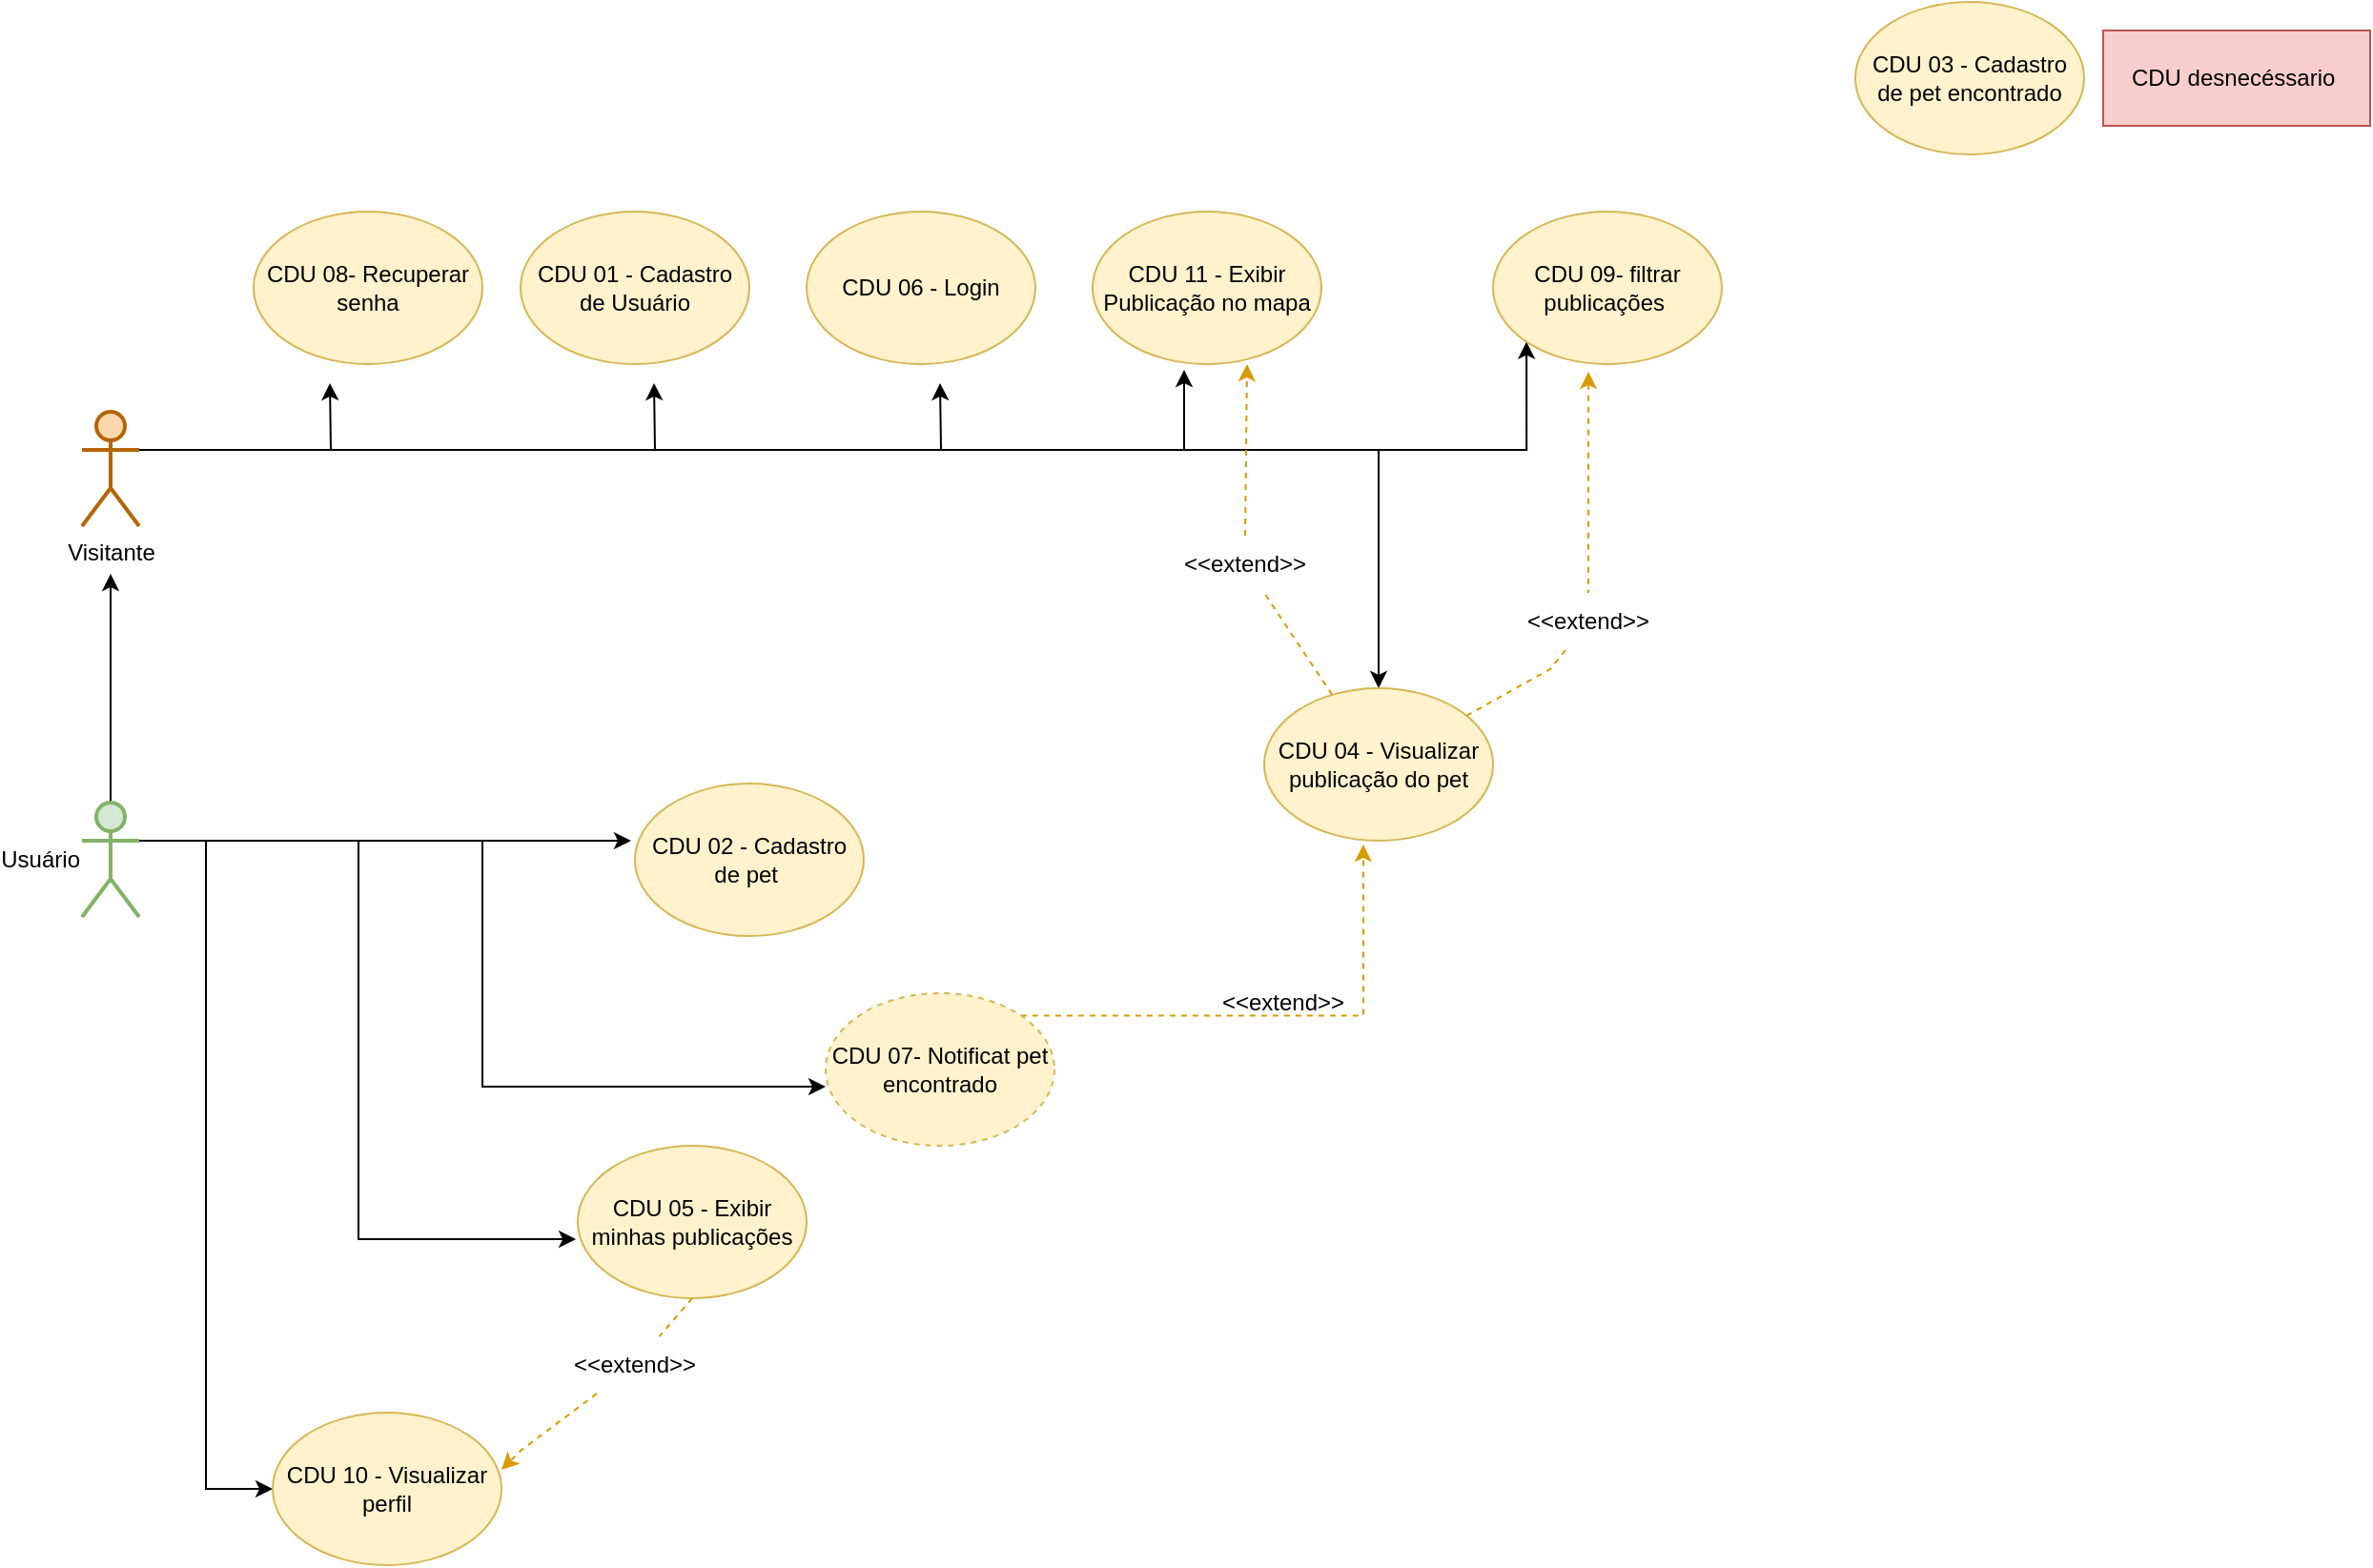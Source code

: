 <mxfile version="15.9.1" type="device" pages="2"><diagram id="z7JyMSFQmfS_qwPDlq6Y" name="Page-1"><mxGraphModel dx="1422" dy="1963" grid="1" gridSize="10" guides="1" tooltips="1" connect="1" arrows="1" fold="1" page="1" pageScale="1" pageWidth="827" pageHeight="1169" math="0" shadow="0"><root><mxCell id="0"/><mxCell id="1" parent="0"/><mxCell id="yl7sJeTx0SqxA53W-5xn-14" style="edgeStyle=orthogonalEdgeStyle;rounded=0;orthogonalLoop=1;jettySize=auto;html=1;exitX=0.5;exitY=0;exitDx=0;exitDy=0;exitPerimeter=0;" edge="1" parent="1" source="5Dx5eCTrU1lzqCMq_0DL-1"><mxGeometry relative="1" as="geometry"><mxPoint x="145" y="230" as="targetPoint"/></mxGeometry></mxCell><mxCell id="yl7sJeTx0SqxA53W-5xn-26" style="edgeStyle=orthogonalEdgeStyle;rounded=0;orthogonalLoop=1;jettySize=auto;html=1;exitX=1;exitY=0.333;exitDx=0;exitDy=0;exitPerimeter=0;entryX=-0.017;entryY=0.375;entryDx=0;entryDy=0;entryPerimeter=0;" edge="1" parent="1" source="5Dx5eCTrU1lzqCMq_0DL-1" target="5Dx5eCTrU1lzqCMq_0DL-12"><mxGeometry relative="1" as="geometry"><mxPoint x="400" y="380" as="targetPoint"/></mxGeometry></mxCell><mxCell id="yl7sJeTx0SqxA53W-5xn-28" style="edgeStyle=orthogonalEdgeStyle;rounded=0;orthogonalLoop=1;jettySize=auto;html=1;exitX=1;exitY=0.333;exitDx=0;exitDy=0;exitPerimeter=0;entryX=0;entryY=0.613;entryDx=0;entryDy=0;entryPerimeter=0;" edge="1" parent="1" source="5Dx5eCTrU1lzqCMq_0DL-1" target="5Dx5eCTrU1lzqCMq_0DL-18"><mxGeometry relative="1" as="geometry"/></mxCell><mxCell id="yl7sJeTx0SqxA53W-5xn-29" style="edgeStyle=orthogonalEdgeStyle;rounded=0;orthogonalLoop=1;jettySize=auto;html=1;exitX=1;exitY=0.333;exitDx=0;exitDy=0;exitPerimeter=0;entryX=-0.008;entryY=0.613;entryDx=0;entryDy=0;entryPerimeter=0;" edge="1" parent="1" source="5Dx5eCTrU1lzqCMq_0DL-1" target="5Dx5eCTrU1lzqCMq_0DL-17"><mxGeometry relative="1" as="geometry"/></mxCell><mxCell id="yl7sJeTx0SqxA53W-5xn-30" style="edgeStyle=orthogonalEdgeStyle;rounded=0;orthogonalLoop=1;jettySize=auto;html=1;exitX=1;exitY=0.333;exitDx=0;exitDy=0;exitPerimeter=0;entryX=0;entryY=0.5;entryDx=0;entryDy=0;" edge="1" parent="1" source="5Dx5eCTrU1lzqCMq_0DL-1" target="5Dx5eCTrU1lzqCMq_0DL-24"><mxGeometry relative="1" as="geometry"/></mxCell><mxCell id="5Dx5eCTrU1lzqCMq_0DL-1" value="Usuário&lt;br&gt;" style="shape=umlActor;verticalLabelPosition=middle;verticalAlign=middle;html=1;outlineConnect=0;align=right;labelPosition=left;strokeWidth=2;fillColor=#d5e8d4;strokeColor=#82b366;" parent="1" vertex="1"><mxGeometry x="130" y="350" width="30" height="60" as="geometry"/></mxCell><mxCell id="yl7sJeTx0SqxA53W-5xn-15" style="edgeStyle=orthogonalEdgeStyle;rounded=0;orthogonalLoop=1;jettySize=auto;html=1;exitX=1;exitY=0.333;exitDx=0;exitDy=0;exitPerimeter=0;" edge="1" parent="1" source="5Dx5eCTrU1lzqCMq_0DL-4"><mxGeometry relative="1" as="geometry"><mxPoint x="260" y="130" as="targetPoint"/></mxGeometry></mxCell><mxCell id="yl7sJeTx0SqxA53W-5xn-16" style="edgeStyle=orthogonalEdgeStyle;rounded=0;orthogonalLoop=1;jettySize=auto;html=1;exitX=1;exitY=0.333;exitDx=0;exitDy=0;exitPerimeter=0;" edge="1" parent="1" source="5Dx5eCTrU1lzqCMq_0DL-4"><mxGeometry relative="1" as="geometry"><mxPoint x="430" y="130" as="targetPoint"/></mxGeometry></mxCell><mxCell id="yl7sJeTx0SqxA53W-5xn-17" style="edgeStyle=orthogonalEdgeStyle;rounded=0;orthogonalLoop=1;jettySize=auto;html=1;exitX=1;exitY=0.333;exitDx=0;exitDy=0;exitPerimeter=0;" edge="1" parent="1" source="5Dx5eCTrU1lzqCMq_0DL-4"><mxGeometry relative="1" as="geometry"><mxPoint x="580" y="130" as="targetPoint"/></mxGeometry></mxCell><mxCell id="yl7sJeTx0SqxA53W-5xn-18" style="edgeStyle=orthogonalEdgeStyle;rounded=0;orthogonalLoop=1;jettySize=auto;html=1;exitX=1;exitY=0.333;exitDx=0;exitDy=0;exitPerimeter=0;entryX=0.4;entryY=1.038;entryDx=0;entryDy=0;entryPerimeter=0;" edge="1" parent="1" source="5Dx5eCTrU1lzqCMq_0DL-4" target="5Dx5eCTrU1lzqCMq_0DL-50"><mxGeometry relative="1" as="geometry"/></mxCell><mxCell id="yl7sJeTx0SqxA53W-5xn-23" style="edgeStyle=orthogonalEdgeStyle;rounded=0;orthogonalLoop=1;jettySize=auto;html=1;exitX=1;exitY=0.333;exitDx=0;exitDy=0;exitPerimeter=0;" edge="1" parent="1" source="5Dx5eCTrU1lzqCMq_0DL-4" target="5Dx5eCTrU1lzqCMq_0DL-14"><mxGeometry relative="1" as="geometry"><mxPoint x="840" y="270" as="targetPoint"/></mxGeometry></mxCell><mxCell id="yl7sJeTx0SqxA53W-5xn-25" style="edgeStyle=orthogonalEdgeStyle;rounded=0;orthogonalLoop=1;jettySize=auto;html=1;exitX=1;exitY=0.333;exitDx=0;exitDy=0;exitPerimeter=0;entryX=0;entryY=1;entryDx=0;entryDy=0;" edge="1" parent="1" source="5Dx5eCTrU1lzqCMq_0DL-4" target="5Dx5eCTrU1lzqCMq_0DL-23"><mxGeometry relative="1" as="geometry"/></mxCell><mxCell id="5Dx5eCTrU1lzqCMq_0DL-4" value="Visitante" style="shape=umlActor;verticalLabelPosition=bottom;verticalAlign=top;html=1;outlineConnect=0;strokeWidth=2;fillColor=#fad7ac;strokeColor=#b46504;" parent="1" vertex="1"><mxGeometry x="130" y="145" width="30" height="60" as="geometry"/></mxCell><mxCell id="5Dx5eCTrU1lzqCMq_0DL-11" value="CDU 01 - Cadastro de Usuário" style="ellipse;whiteSpace=wrap;html=1;fillColor=#fff2cc;strokeColor=#d6b656;" parent="1" vertex="1"><mxGeometry x="360" y="40" width="120" height="80" as="geometry"/></mxCell><mxCell id="5Dx5eCTrU1lzqCMq_0DL-12" value="CDU 02 - Cadastro de pet&amp;nbsp;" style="ellipse;whiteSpace=wrap;html=1;fillColor=#fff2cc;strokeColor=#d6b656;" parent="1" vertex="1"><mxGeometry x="420" y="340" width="120" height="80" as="geometry"/></mxCell><mxCell id="5Dx5eCTrU1lzqCMq_0DL-13" value="CDU 03 - Cadastro de pet encontrado" style="ellipse;whiteSpace=wrap;html=1;fillColor=#fff2cc;strokeColor=#d6b656;" parent="1" vertex="1"><mxGeometry x="1060" y="-70" width="120" height="80" as="geometry"/></mxCell><mxCell id="5Dx5eCTrU1lzqCMq_0DL-61" style="edgeStyle=none;rounded=0;orthogonalLoop=1;jettySize=auto;html=1;startArrow=none;startFill=0;endArrow=classic;endFill=1;entryX=0.675;entryY=1;entryDx=0;entryDy=0;dashed=1;fillColor=#ffe6cc;strokeColor=#d79b00;exitX=0.5;exitY=0;exitDx=0;exitDy=0;entryPerimeter=0;" parent="1" source="5Dx5eCTrU1lzqCMq_0DL-62" target="5Dx5eCTrU1lzqCMq_0DL-50" edge="1"><mxGeometry relative="1" as="geometry"><mxPoint x="330" y="560" as="targetPoint"/><mxPoint x="740" y="180" as="sourcePoint"/><Array as="points"/></mxGeometry></mxCell><mxCell id="5Dx5eCTrU1lzqCMq_0DL-14" value="CDU 04 - Visualizar publicação do pet&lt;br&gt;" style="ellipse;whiteSpace=wrap;html=1;fillColor=#fff2cc;strokeColor=#d6b656;" parent="1" vertex="1"><mxGeometry x="750" y="290" width="120" height="80" as="geometry"/></mxCell><mxCell id="5Dx5eCTrU1lzqCMq_0DL-16" value="CDU 06 - Login" style="ellipse;whiteSpace=wrap;html=1;fillColor=#fff2cc;strokeColor=#d6b656;" parent="1" vertex="1"><mxGeometry x="510" y="40" width="120" height="80" as="geometry"/></mxCell><mxCell id="5Dx5eCTrU1lzqCMq_0DL-63" style="edgeStyle=none;rounded=0;orthogonalLoop=1;jettySize=auto;html=1;dashed=1;startArrow=none;startFill=0;endArrow=classic;endFill=1;fillColor=#ffe6cc;strokeColor=#d79b00;" parent="1" source="5Dx5eCTrU1lzqCMq_0DL-26" edge="1"><mxGeometry relative="1" as="geometry"><mxPoint x="350" y="700" as="targetPoint"/><Array as="points"><mxPoint x="360" y="690"/></Array></mxGeometry></mxCell><mxCell id="5Dx5eCTrU1lzqCMq_0DL-17" value="CDU 05 - Exibir minhas publicações" style="ellipse;whiteSpace=wrap;html=1;fillColor=#fff2cc;strokeColor=#d6b656;" parent="1" vertex="1"><mxGeometry x="390" y="530" width="120" height="80" as="geometry"/></mxCell><mxCell id="yl7sJeTx0SqxA53W-5xn-22" style="edgeStyle=orthogonalEdgeStyle;rounded=0;orthogonalLoop=1;jettySize=auto;html=1;exitX=1;exitY=0;exitDx=0;exitDy=0;entryX=0.433;entryY=1.025;entryDx=0;entryDy=0;entryPerimeter=0;dashed=1;fillColor=#ffe6cc;strokeColor=#d79b00;" edge="1" parent="1" source="5Dx5eCTrU1lzqCMq_0DL-18" target="5Dx5eCTrU1lzqCMq_0DL-14"><mxGeometry relative="1" as="geometry"/></mxCell><mxCell id="5Dx5eCTrU1lzqCMq_0DL-18" value="CDU 07- Notificat pet encontrado" style="ellipse;whiteSpace=wrap;html=1;fillColor=#fff2cc;strokeColor=#d6b656;dashed=1;" parent="1" vertex="1"><mxGeometry x="520" y="450" width="120" height="80" as="geometry"/></mxCell><mxCell id="5Dx5eCTrU1lzqCMq_0DL-19" value="CDU 08- Recuperar senha" style="ellipse;whiteSpace=wrap;html=1;fillColor=#fff2cc;strokeColor=#d6b656;" parent="1" vertex="1"><mxGeometry x="220" y="40" width="120" height="80" as="geometry"/></mxCell><mxCell id="5Dx5eCTrU1lzqCMq_0DL-25" style="edgeStyle=none;rounded=0;orthogonalLoop=1;jettySize=auto;html=1;dashed=1;startArrow=none;startFill=1;endArrow=none;endFill=0;fillColor=#ffe6cc;strokeColor=#d79b00;" parent="1" source="5Dx5eCTrU1lzqCMq_0DL-64" target="5Dx5eCTrU1lzqCMq_0DL-14" edge="1"><mxGeometry relative="1" as="geometry"><mxPoint x="920" y="270" as="sourcePoint"/><Array as="points"><mxPoint x="900" y="280"/></Array></mxGeometry></mxCell><mxCell id="5Dx5eCTrU1lzqCMq_0DL-23" value="CDU 09- filtrar publicações&amp;nbsp;" style="ellipse;whiteSpace=wrap;html=1;fillColor=#fff2cc;strokeColor=#d6b656;" parent="1" vertex="1"><mxGeometry x="870" y="40" width="120" height="80" as="geometry"/></mxCell><mxCell id="5Dx5eCTrU1lzqCMq_0DL-24" value="CDU 10 - Visualizar perfil" style="ellipse;whiteSpace=wrap;html=1;fillColor=#fff2cc;strokeColor=#d6b656;" parent="1" vertex="1"><mxGeometry x="230" y="670" width="120" height="80" as="geometry"/></mxCell><mxCell id="5Dx5eCTrU1lzqCMq_0DL-50" value="CDU 11 - Exibir Publicação no mapa" style="ellipse;whiteSpace=wrap;html=1;fillColor=#fff2cc;strokeColor=#d6b656;" parent="1" vertex="1"><mxGeometry x="660" y="40" width="120" height="80" as="geometry"/></mxCell><mxCell id="5Dx5eCTrU1lzqCMq_0DL-55" style="edgeStyle=none;rounded=0;orthogonalLoop=1;jettySize=auto;html=1;exitX=0;exitY=0.333;exitDx=0;exitDy=0;exitPerimeter=0;startArrow=none;startFill=0;endArrow=classic;endFill=1;" parent="1" source="5Dx5eCTrU1lzqCMq_0DL-4" target="5Dx5eCTrU1lzqCMq_0DL-4" edge="1"><mxGeometry relative="1" as="geometry"/></mxCell><mxCell id="5Dx5eCTrU1lzqCMq_0DL-56" style="edgeStyle=none;rounded=0;orthogonalLoop=1;jettySize=auto;html=1;exitX=0;exitY=0.333;exitDx=0;exitDy=0;exitPerimeter=0;startArrow=none;startFill=0;endArrow=classic;endFill=1;" parent="1" source="5Dx5eCTrU1lzqCMq_0DL-4" target="5Dx5eCTrU1lzqCMq_0DL-4" edge="1"><mxGeometry relative="1" as="geometry"/></mxCell><mxCell id="5Dx5eCTrU1lzqCMq_0DL-57" style="edgeStyle=none;rounded=0;orthogonalLoop=1;jettySize=auto;html=1;exitX=0;exitY=0.333;exitDx=0;exitDy=0;exitPerimeter=0;startArrow=none;startFill=0;endArrow=classic;endFill=1;" parent="1" source="5Dx5eCTrU1lzqCMq_0DL-4" target="5Dx5eCTrU1lzqCMq_0DL-4" edge="1"><mxGeometry relative="1" as="geometry"/></mxCell><mxCell id="5Dx5eCTrU1lzqCMq_0DL-67" value="CDU desnecéssario&amp;nbsp;" style="text;html=1;strokeColor=#b85450;fillColor=#f8cecc;align=center;verticalAlign=middle;whiteSpace=wrap;rounded=0;" parent="1" vertex="1"><mxGeometry x="1190" y="-55" width="140" height="50" as="geometry"/></mxCell><mxCell id="5Dx5eCTrU1lzqCMq_0DL-26" value="&amp;lt;&amp;lt;extend&amp;gt;&amp;gt;" style="text;html=1;align=center;verticalAlign=middle;whiteSpace=wrap;rounded=0;" parent="1" vertex="1"><mxGeometry x="390" y="630" width="60" height="30" as="geometry"/></mxCell><mxCell id="5Dx5eCTrU1lzqCMq_0DL-71" value="" style="edgeStyle=none;rounded=0;orthogonalLoop=1;jettySize=auto;html=1;exitX=0.5;exitY=1;exitDx=0;exitDy=0;dashed=1;startArrow=none;startFill=0;endArrow=none;endFill=1;fillColor=#ffe6cc;strokeColor=#d79b00;" parent="1" source="5Dx5eCTrU1lzqCMq_0DL-17" target="5Dx5eCTrU1lzqCMq_0DL-26" edge="1"><mxGeometry relative="1" as="geometry"><mxPoint x="940" y="500" as="sourcePoint"/><mxPoint x="421.33" y="709.288" as="targetPoint"/></mxGeometry></mxCell><mxCell id="5Dx5eCTrU1lzqCMq_0DL-64" value="&amp;lt;&amp;lt;extend&amp;gt;&amp;gt;" style="text;html=1;align=center;verticalAlign=middle;whiteSpace=wrap;rounded=0;" parent="1" vertex="1"><mxGeometry x="890" y="240" width="60" height="30" as="geometry"/></mxCell><mxCell id="5Dx5eCTrU1lzqCMq_0DL-72" value="" style="edgeStyle=none;rounded=0;orthogonalLoop=1;jettySize=auto;html=1;exitX=0.417;exitY=1.05;exitDx=0;exitDy=0;dashed=1;startArrow=classic;startFill=1;endArrow=none;endFill=0;fillColor=#ffe6cc;strokeColor=#d79b00;exitPerimeter=0;entryX=0.5;entryY=0;entryDx=0;entryDy=0;" parent="1" source="5Dx5eCTrU1lzqCMq_0DL-23" target="5Dx5eCTrU1lzqCMq_0DL-64" edge="1"><mxGeometry relative="1" as="geometry"><mxPoint x="572.426" y="691.716" as="sourcePoint"/><mxPoint x="920" y="220" as="targetPoint"/></mxGeometry></mxCell><mxCell id="5Dx5eCTrU1lzqCMq_0DL-70" value="&amp;lt;&amp;lt;extend&amp;gt;&amp;gt;" style="text;html=1;align=center;verticalAlign=middle;whiteSpace=wrap;rounded=0;" parent="1" vertex="1"><mxGeometry x="730" y="440" width="60" height="30" as="geometry"/></mxCell><mxCell id="5Dx5eCTrU1lzqCMq_0DL-62" value="&amp;lt;&amp;lt;extend&amp;gt;&amp;gt;" style="text;html=1;align=center;verticalAlign=middle;whiteSpace=wrap;rounded=0;rotation=0;" parent="1" vertex="1"><mxGeometry x="710" y="210" width="60" height="30" as="geometry"/></mxCell><mxCell id="yl7sJeTx0SqxA53W-5xn-24" value="" style="edgeStyle=none;rounded=0;orthogonalLoop=1;jettySize=auto;html=1;startArrow=none;startFill=0;endArrow=none;endFill=1;dashed=1;fillColor=#ffe6cc;strokeColor=#d79b00;" edge="1" parent="1" source="5Dx5eCTrU1lzqCMq_0DL-14"><mxGeometry relative="1" as="geometry"><mxPoint x="750" y="240" as="targetPoint"/><mxPoint x="795.097" y="291.253" as="sourcePoint"/><Array as="points"/></mxGeometry></mxCell></root></mxGraphModel></diagram><diagram id="tN0Pd9xKa1UreWngIfjq" name="Page-2"><mxGraphModel dx="1422" dy="794" grid="1" gridSize="10" guides="1" tooltips="1" connect="1" arrows="1" fold="1" page="1" pageScale="1" pageWidth="827" pageHeight="1169" math="0" shadow="0"><root><mxCell id="5HrKuSCcdES7Hr8R2kav-0"/><mxCell id="5HrKuSCcdES7Hr8R2kav-1" parent="5HrKuSCcdES7Hr8R2kav-0"/></root></mxGraphModel></diagram></mxfile>
